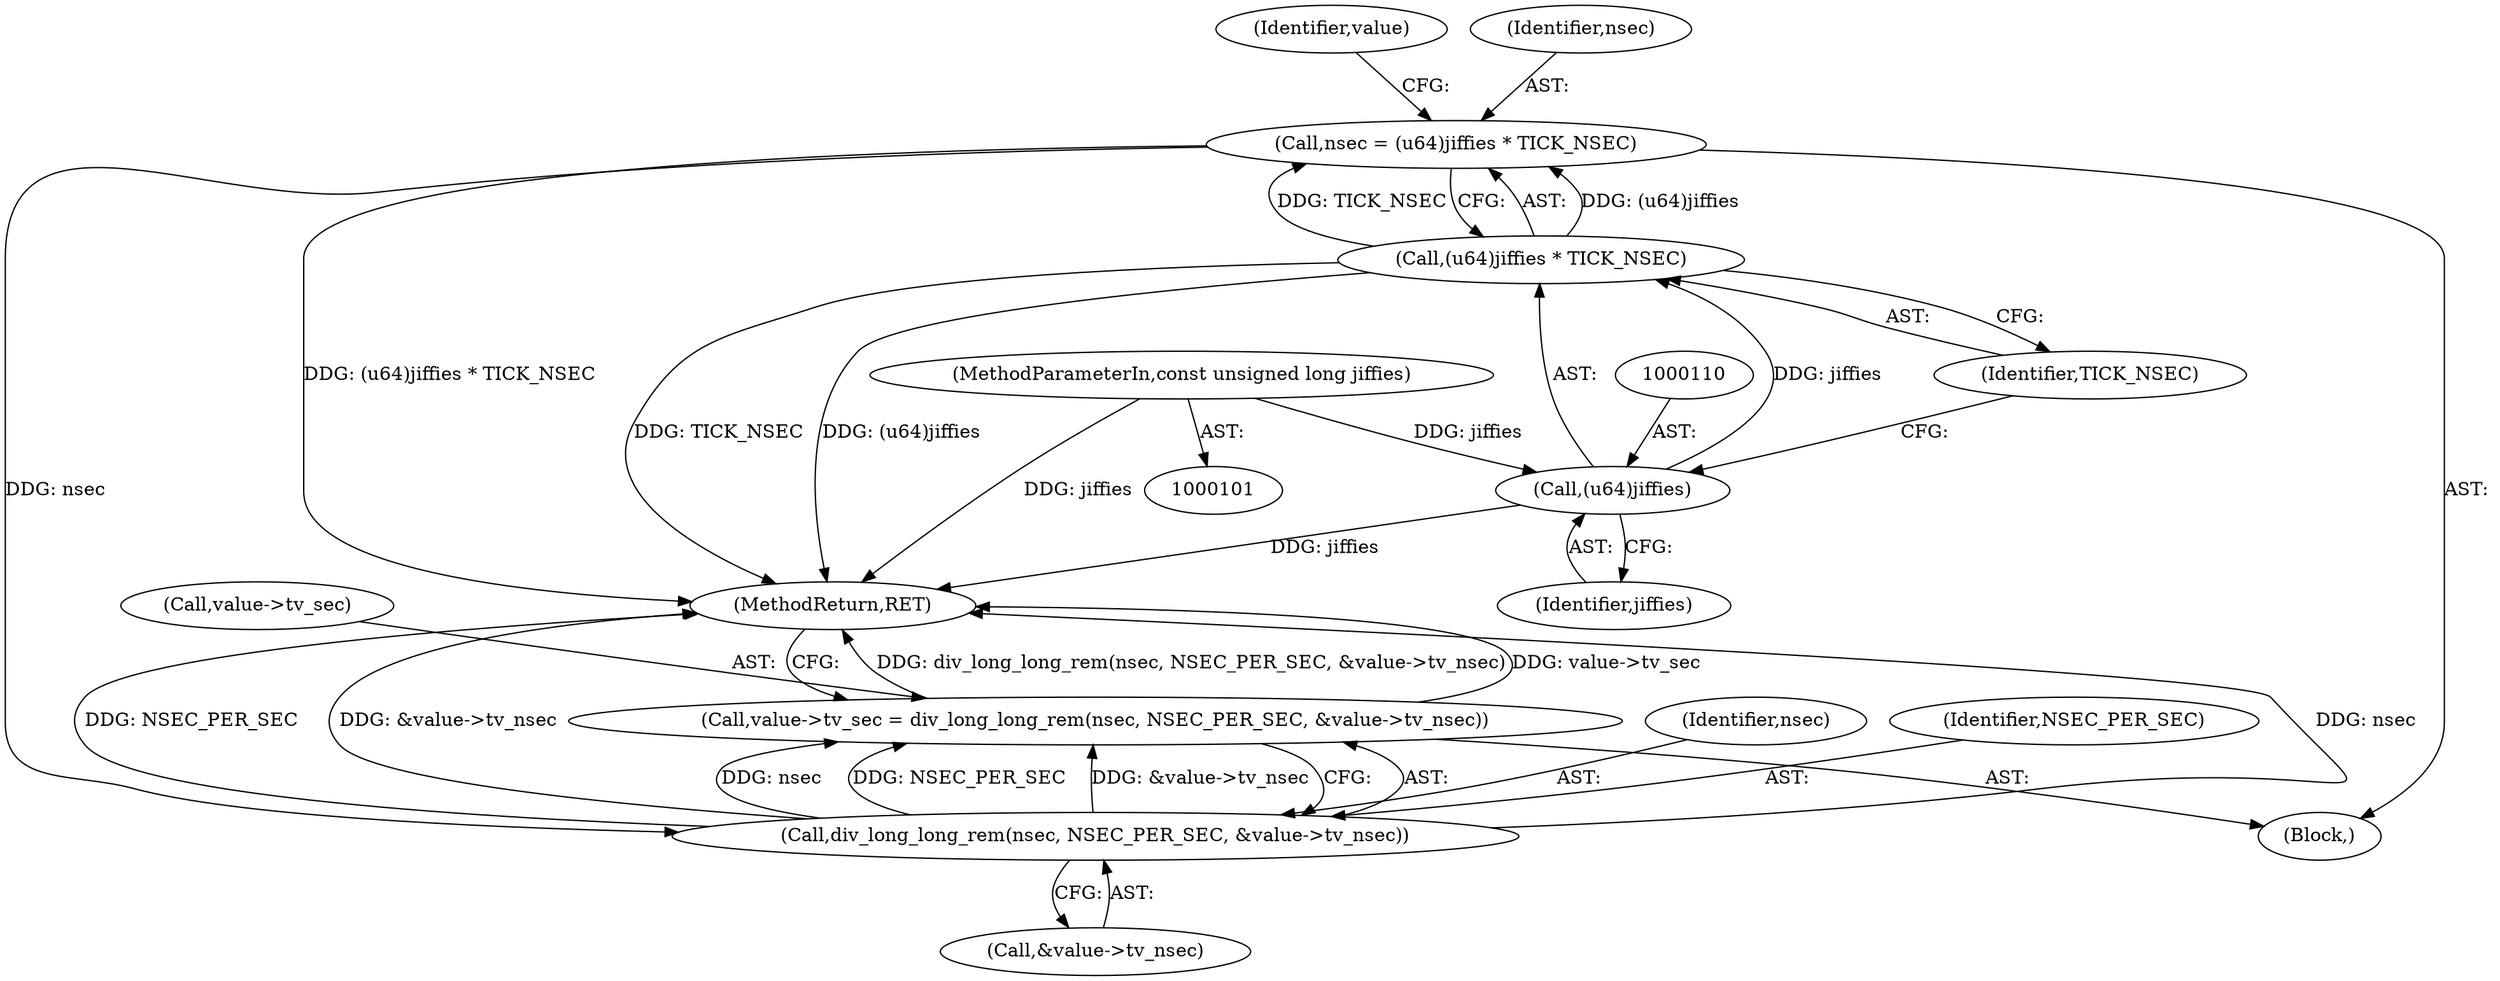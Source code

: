 digraph "1_linux_f8bd2258e2d520dff28c855658bd24bdafb5102d_5@integer" {
"1000106" [label="(Call,nsec = (u64)jiffies * TICK_NSEC)"];
"1000108" [label="(Call,(u64)jiffies * TICK_NSEC)"];
"1000109" [label="(Call,(u64)jiffies)"];
"1000102" [label="(MethodParameterIn,const unsigned long jiffies)"];
"1000117" [label="(Call,div_long_long_rem(nsec, NSEC_PER_SEC, &value->tv_nsec))"];
"1000113" [label="(Call,value->tv_sec = div_long_long_rem(nsec, NSEC_PER_SEC, &value->tv_nsec))"];
"1000115" [label="(Identifier,value)"];
"1000124" [label="(MethodReturn,RET)"];
"1000118" [label="(Identifier,nsec)"];
"1000104" [label="(Block,)"];
"1000117" [label="(Call,div_long_long_rem(nsec, NSEC_PER_SEC, &value->tv_nsec))"];
"1000107" [label="(Identifier,nsec)"];
"1000109" [label="(Call,(u64)jiffies)"];
"1000111" [label="(Identifier,jiffies)"];
"1000114" [label="(Call,value->tv_sec)"];
"1000112" [label="(Identifier,TICK_NSEC)"];
"1000113" [label="(Call,value->tv_sec = div_long_long_rem(nsec, NSEC_PER_SEC, &value->tv_nsec))"];
"1000120" [label="(Call,&value->tv_nsec)"];
"1000106" [label="(Call,nsec = (u64)jiffies * TICK_NSEC)"];
"1000102" [label="(MethodParameterIn,const unsigned long jiffies)"];
"1000119" [label="(Identifier,NSEC_PER_SEC)"];
"1000108" [label="(Call,(u64)jiffies * TICK_NSEC)"];
"1000106" -> "1000104"  [label="AST: "];
"1000106" -> "1000108"  [label="CFG: "];
"1000107" -> "1000106"  [label="AST: "];
"1000108" -> "1000106"  [label="AST: "];
"1000115" -> "1000106"  [label="CFG: "];
"1000106" -> "1000124"  [label="DDG: (u64)jiffies * TICK_NSEC"];
"1000108" -> "1000106"  [label="DDG: (u64)jiffies"];
"1000108" -> "1000106"  [label="DDG: TICK_NSEC"];
"1000106" -> "1000117"  [label="DDG: nsec"];
"1000108" -> "1000112"  [label="CFG: "];
"1000109" -> "1000108"  [label="AST: "];
"1000112" -> "1000108"  [label="AST: "];
"1000108" -> "1000124"  [label="DDG: TICK_NSEC"];
"1000108" -> "1000124"  [label="DDG: (u64)jiffies"];
"1000109" -> "1000108"  [label="DDG: jiffies"];
"1000109" -> "1000111"  [label="CFG: "];
"1000110" -> "1000109"  [label="AST: "];
"1000111" -> "1000109"  [label="AST: "];
"1000112" -> "1000109"  [label="CFG: "];
"1000109" -> "1000124"  [label="DDG: jiffies"];
"1000102" -> "1000109"  [label="DDG: jiffies"];
"1000102" -> "1000101"  [label="AST: "];
"1000102" -> "1000124"  [label="DDG: jiffies"];
"1000117" -> "1000113"  [label="AST: "];
"1000117" -> "1000120"  [label="CFG: "];
"1000118" -> "1000117"  [label="AST: "];
"1000119" -> "1000117"  [label="AST: "];
"1000120" -> "1000117"  [label="AST: "];
"1000113" -> "1000117"  [label="CFG: "];
"1000117" -> "1000124"  [label="DDG: nsec"];
"1000117" -> "1000124"  [label="DDG: NSEC_PER_SEC"];
"1000117" -> "1000124"  [label="DDG: &value->tv_nsec"];
"1000117" -> "1000113"  [label="DDG: nsec"];
"1000117" -> "1000113"  [label="DDG: NSEC_PER_SEC"];
"1000117" -> "1000113"  [label="DDG: &value->tv_nsec"];
"1000113" -> "1000104"  [label="AST: "];
"1000114" -> "1000113"  [label="AST: "];
"1000124" -> "1000113"  [label="CFG: "];
"1000113" -> "1000124"  [label="DDG: div_long_long_rem(nsec, NSEC_PER_SEC, &value->tv_nsec)"];
"1000113" -> "1000124"  [label="DDG: value->tv_sec"];
}
